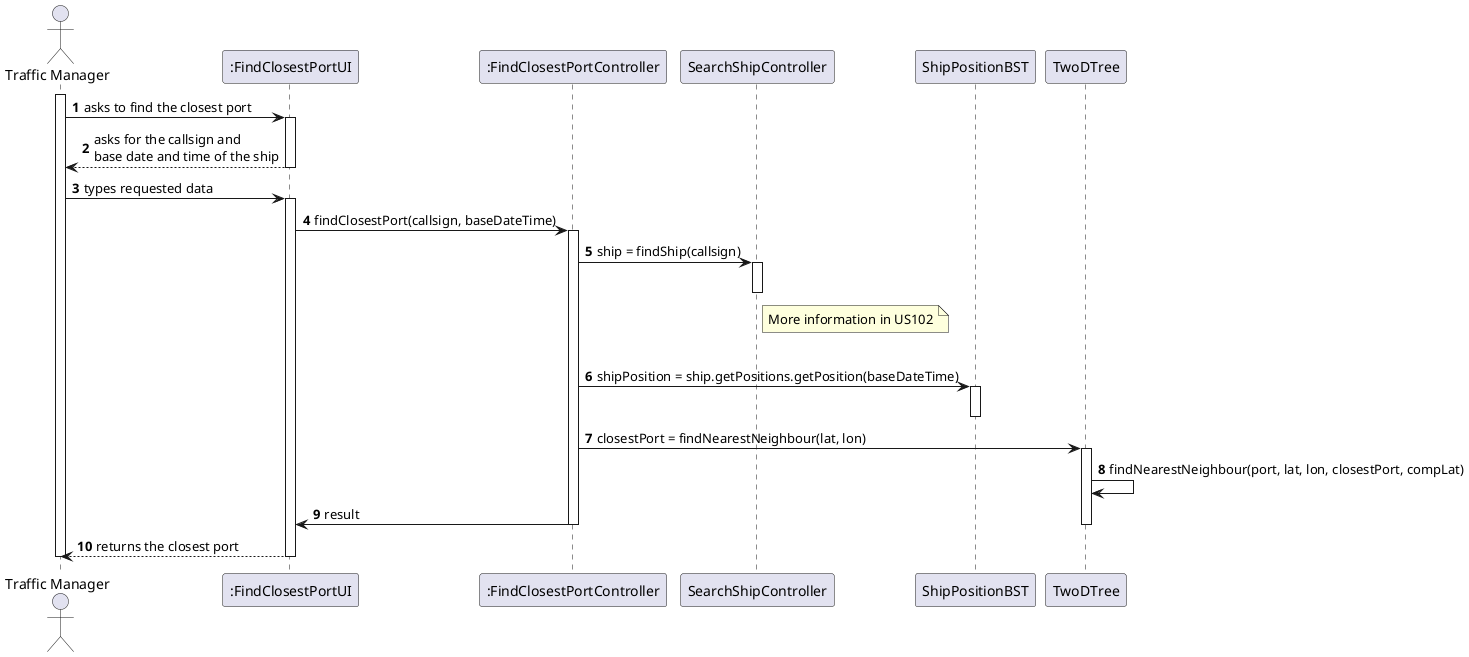 @startuml
'https://plantuml.com/sequence-diagram

autonumber

actor "Traffic Manager" as TM

participant ":FindClosestPortUI" as UI
participant ":FindClosestPortController" as CTRL
participant "SearchShipController" as SSCTRL
participant "ShipPositionBST" as SPBST
participant "TwoDTree" as Tree

activate TM
TM -> UI : asks to find the closest port
activate UI
UI --> TM : asks for the callsign and \nbase date and time of the ship
deactivate UI
TM -> UI : types requested data
activate UI
UI -> CTRL : findClosestPort(callsign, baseDateTime)
activate CTRL
CTRL -> SSCTRL : ship = findShip(callsign)
activate SSCTRL
deactivate SSCTRL
note right of SSCTRL : More information in US102
|||
CTRL -> SPBST : shipPosition = ship.getPositions.getPosition(baseDateTime)
activate SPBST
deactivate SPBST
CTRL -> Tree : closestPort = findNearestNeighbour(lat, lon)
activate Tree
Tree -> Tree : findNearestNeighbour(port, lat, lon, closestPort, compLat)

CTRL -> UI : result
deactivate Tree
deactivate CTRL
UI --> TM : returns the closest port
deactivate UI
deactivate TM

@enduml